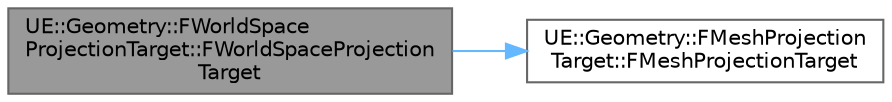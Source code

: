 digraph "UE::Geometry::FWorldSpaceProjectionTarget::FWorldSpaceProjectionTarget"
{
 // INTERACTIVE_SVG=YES
 // LATEX_PDF_SIZE
  bgcolor="transparent";
  edge [fontname=Helvetica,fontsize=10,labelfontname=Helvetica,labelfontsize=10];
  node [fontname=Helvetica,fontsize=10,shape=box,height=0.2,width=0.4];
  rankdir="LR";
  Node1 [id="Node000001",label="UE::Geometry::FWorldSpace\lProjectionTarget::FWorldSpaceProjection\lTarget",height=0.2,width=0.4,color="gray40", fillcolor="grey60", style="filled", fontcolor="black",tooltip=" "];
  Node1 -> Node2 [id="edge1_Node000001_Node000002",color="steelblue1",style="solid",tooltip=" "];
  Node2 [id="Node000002",label="UE::Geometry::FMeshProjection\lTarget::FMeshProjectionTarget",height=0.2,width=0.4,color="grey40", fillcolor="white", style="filled",URL="$d6/d59/classUE_1_1Geometry_1_1FMeshProjectionTarget.html#afc6c0fa6dc7334c1534ecfa941bd02e5",tooltip=" "];
}
